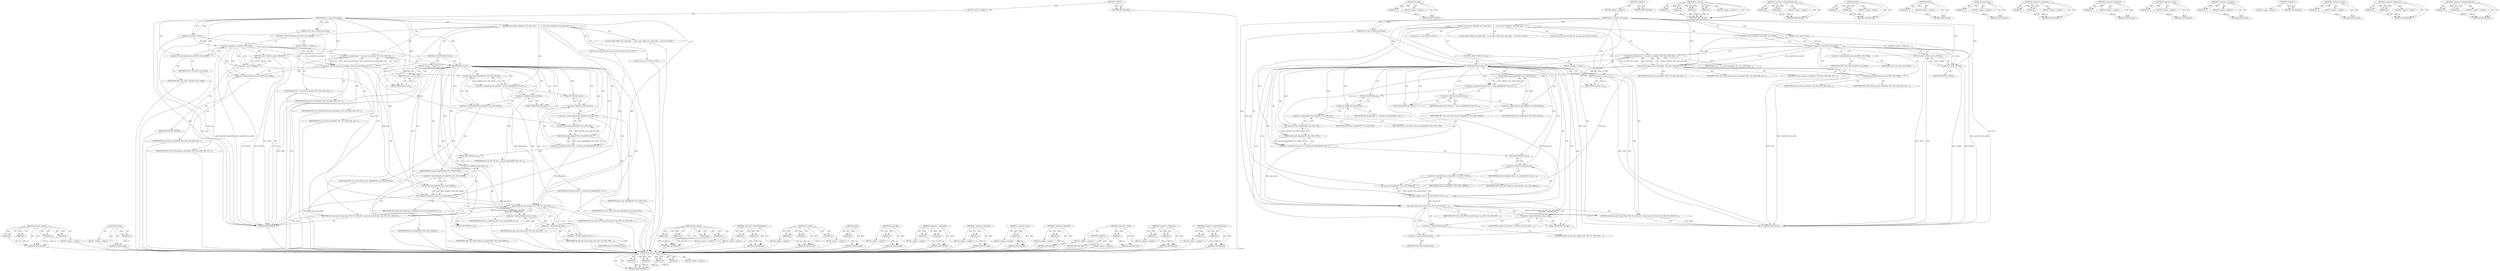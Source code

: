 digraph "&lt;operator&gt;.indirectFieldAccess" {
vulnerable_118 [label=<(METHOD,nla_parse_nested)>];
vulnerable_119 [label=<(PARAM,p1)>];
vulnerable_120 [label=<(PARAM,p2)>];
vulnerable_121 [label=<(PARAM,p3)>];
vulnerable_122 [label=<(PARAM,p4)>];
vulnerable_123 [label=<(BLOCK,&lt;empty&gt;,&lt;empty&gt;)>];
vulnerable_124 [label=<(METHOD_RETURN,ANY)>];
vulnerable_143 [label=<(METHOD,nla_data)>];
vulnerable_144 [label=<(PARAM,p1)>];
vulnerable_145 [label=<(BLOCK,&lt;empty&gt;,&lt;empty&gt;)>];
vulnerable_146 [label=<(METHOD_RETURN,ANY)>];
vulnerable_6 [label=<(METHOD,&lt;global&gt;)<SUB>1</SUB>>];
vulnerable_7 [label=<(BLOCK,&lt;empty&gt;,&lt;empty&gt;)<SUB>1</SUB>>];
vulnerable_8 [label=<(METHOD,tipc_nl_compat_link_dump)<SUB>1</SUB>>];
vulnerable_9 [label=<(PARAM,struct tipc_nl_compat_msg *msg)<SUB>1</SUB>>];
vulnerable_10 [label=<(PARAM,struct nlattr **attrs)<SUB>2</SUB>>];
vulnerable_11 [label=<(BLOCK,{
	struct nlattr *link[TIPC_NLA_LINK_MAX + 1];
...,{
	struct nlattr *link[TIPC_NLA_LINK_MAX + 1];
...)<SUB>3</SUB>>];
vulnerable_12 [label="<(LOCAL,nlattr *[TIPC_NLA_LINK_MAX + 1] link: nlattr *[TIPC_NLA_LINK_MAX + 1])<SUB>4</SUB>>"];
vulnerable_13 [label="<(LOCAL,struct tipc_link_info link_info: tipc_link_info)<SUB>5</SUB>>"];
vulnerable_14 [label="<(LOCAL,int err: int)<SUB>6</SUB>>"];
vulnerable_15 [label=<(CONTROL_STRUCTURE,IF,if (!attrs[TIPC_NLA_LINK]))<SUB>8</SUB>>];
vulnerable_16 [label=<(&lt;operator&gt;.logicalNot,!attrs[TIPC_NLA_LINK])<SUB>8</SUB>>];
vulnerable_17 [label=<(&lt;operator&gt;.indirectIndexAccess,attrs[TIPC_NLA_LINK])<SUB>8</SUB>>];
vulnerable_18 [label=<(IDENTIFIER,attrs,!attrs[TIPC_NLA_LINK])<SUB>8</SUB>>];
vulnerable_19 [label=<(IDENTIFIER,TIPC_NLA_LINK,!attrs[TIPC_NLA_LINK])<SUB>8</SUB>>];
vulnerable_20 [label=<(BLOCK,&lt;empty&gt;,&lt;empty&gt;)<SUB>9</SUB>>];
vulnerable_21 [label=<(RETURN,return -EINVAL;,return -EINVAL;)<SUB>9</SUB>>];
vulnerable_22 [label=<(&lt;operator&gt;.minus,-EINVAL)<SUB>9</SUB>>];
vulnerable_23 [label=<(IDENTIFIER,EINVAL,-EINVAL)<SUB>9</SUB>>];
vulnerable_24 [label=<(&lt;operator&gt;.assignment,err = nla_parse_nested(link, TIPC_NLA_LINK_MAX,...)<SUB>11</SUB>>];
vulnerable_25 [label=<(IDENTIFIER,err,err = nla_parse_nested(link, TIPC_NLA_LINK_MAX,...)<SUB>11</SUB>>];
vulnerable_26 [label=<(nla_parse_nested,nla_parse_nested(link, TIPC_NLA_LINK_MAX, attrs...)<SUB>11</SUB>>];
vulnerable_27 [label=<(IDENTIFIER,link,nla_parse_nested(link, TIPC_NLA_LINK_MAX, attrs...)<SUB>11</SUB>>];
vulnerable_28 [label=<(IDENTIFIER,TIPC_NLA_LINK_MAX,nla_parse_nested(link, TIPC_NLA_LINK_MAX, attrs...)<SUB>11</SUB>>];
vulnerable_29 [label=<(&lt;operator&gt;.indirectIndexAccess,attrs[TIPC_NLA_LINK])<SUB>11</SUB>>];
vulnerable_30 [label=<(IDENTIFIER,attrs,nla_parse_nested(link, TIPC_NLA_LINK_MAX, attrs...)<SUB>11</SUB>>];
vulnerable_31 [label=<(IDENTIFIER,TIPC_NLA_LINK,nla_parse_nested(link, TIPC_NLA_LINK_MAX, attrs...)<SUB>11</SUB>>];
vulnerable_32 [label=<(IDENTIFIER,NULL,nla_parse_nested(link, TIPC_NLA_LINK_MAX, attrs...)<SUB>12</SUB>>];
vulnerable_33 [label=<(CONTROL_STRUCTURE,IF,if (err))<SUB>13</SUB>>];
vulnerable_34 [label=<(IDENTIFIER,err,if (err))<SUB>13</SUB>>];
vulnerable_35 [label=<(BLOCK,&lt;empty&gt;,&lt;empty&gt;)<SUB>14</SUB>>];
vulnerable_36 [label=<(RETURN,return err;,return err;)<SUB>14</SUB>>];
vulnerable_37 [label=<(IDENTIFIER,err,return err;)<SUB>14</SUB>>];
vulnerable_38 [label=<(&lt;operator&gt;.assignment,link_info.dest = nla_get_flag(link[TIPC_NLA_LIN...)<SUB>16</SUB>>];
vulnerable_39 [label=<(&lt;operator&gt;.fieldAccess,link_info.dest)<SUB>16</SUB>>];
vulnerable_40 [label=<(IDENTIFIER,link_info,link_info.dest = nla_get_flag(link[TIPC_NLA_LIN...)<SUB>16</SUB>>];
vulnerable_41 [label=<(FIELD_IDENTIFIER,dest,dest)<SUB>16</SUB>>];
vulnerable_42 [label=<(nla_get_flag,nla_get_flag(link[TIPC_NLA_LINK_DEST]))<SUB>16</SUB>>];
vulnerable_43 [label=<(&lt;operator&gt;.indirectIndexAccess,link[TIPC_NLA_LINK_DEST])<SUB>16</SUB>>];
vulnerable_44 [label=<(IDENTIFIER,link,nla_get_flag(link[TIPC_NLA_LINK_DEST]))<SUB>16</SUB>>];
vulnerable_45 [label=<(IDENTIFIER,TIPC_NLA_LINK_DEST,nla_get_flag(link[TIPC_NLA_LINK_DEST]))<SUB>16</SUB>>];
vulnerable_46 [label=<(&lt;operator&gt;.assignment,link_info.up = htonl(nla_get_flag(link[TIPC_NLA...)<SUB>17</SUB>>];
vulnerable_47 [label=<(&lt;operator&gt;.fieldAccess,link_info.up)<SUB>17</SUB>>];
vulnerable_48 [label=<(IDENTIFIER,link_info,link_info.up = htonl(nla_get_flag(link[TIPC_NLA...)<SUB>17</SUB>>];
vulnerable_49 [label=<(FIELD_IDENTIFIER,up,up)<SUB>17</SUB>>];
vulnerable_50 [label=<(htonl,htonl(nla_get_flag(link[TIPC_NLA_LINK_UP])))<SUB>17</SUB>>];
vulnerable_51 [label=<(nla_get_flag,nla_get_flag(link[TIPC_NLA_LINK_UP]))<SUB>17</SUB>>];
vulnerable_52 [label=<(&lt;operator&gt;.indirectIndexAccess,link[TIPC_NLA_LINK_UP])<SUB>17</SUB>>];
vulnerable_53 [label=<(IDENTIFIER,link,nla_get_flag(link[TIPC_NLA_LINK_UP]))<SUB>17</SUB>>];
vulnerable_54 [label=<(IDENTIFIER,TIPC_NLA_LINK_UP,nla_get_flag(link[TIPC_NLA_LINK_UP]))<SUB>17</SUB>>];
vulnerable_55 [label=<(strcpy,strcpy(link_info.str, nla_data(link[TIPC_NLA_LI...)<SUB>18</SUB>>];
vulnerable_56 [label=<(&lt;operator&gt;.fieldAccess,link_info.str)<SUB>18</SUB>>];
vulnerable_57 [label=<(IDENTIFIER,link_info,strcpy(link_info.str, nla_data(link[TIPC_NLA_LI...)<SUB>18</SUB>>];
vulnerable_58 [label=<(FIELD_IDENTIFIER,str,str)<SUB>18</SUB>>];
vulnerable_59 [label=<(nla_data,nla_data(link[TIPC_NLA_LINK_NAME]))<SUB>18</SUB>>];
vulnerable_60 [label=<(&lt;operator&gt;.indirectIndexAccess,link[TIPC_NLA_LINK_NAME])<SUB>18</SUB>>];
vulnerable_61 [label=<(IDENTIFIER,link,nla_data(link[TIPC_NLA_LINK_NAME]))<SUB>18</SUB>>];
vulnerable_62 [label=<(IDENTIFIER,TIPC_NLA_LINK_NAME,nla_data(link[TIPC_NLA_LINK_NAME]))<SUB>18</SUB>>];
vulnerable_63 [label=<(RETURN,return tipc_add_tlv(msg-&gt;rep, TIPC_TLV_LINK_INF...,return tipc_add_tlv(msg-&gt;rep, TIPC_TLV_LINK_INF...)<SUB>20</SUB>>];
vulnerable_64 [label=<(tipc_add_tlv,tipc_add_tlv(msg-&gt;rep, TIPC_TLV_LINK_INFO,
 			...)<SUB>20</SUB>>];
vulnerable_65 [label=<(&lt;operator&gt;.indirectFieldAccess,msg-&gt;rep)<SUB>20</SUB>>];
vulnerable_66 [label=<(IDENTIFIER,msg,tipc_add_tlv(msg-&gt;rep, TIPC_TLV_LINK_INFO,
 			...)<SUB>20</SUB>>];
vulnerable_67 [label=<(FIELD_IDENTIFIER,rep,rep)<SUB>20</SUB>>];
vulnerable_68 [label=<(IDENTIFIER,TIPC_TLV_LINK_INFO,tipc_add_tlv(msg-&gt;rep, TIPC_TLV_LINK_INFO,
 			...)<SUB>20</SUB>>];
vulnerable_69 [label=<(&lt;operator&gt;.addressOf,&amp;link_info)<SUB>21</SUB>>];
vulnerable_70 [label=<(IDENTIFIER,link_info,tipc_add_tlv(msg-&gt;rep, TIPC_TLV_LINK_INFO,
 			...)<SUB>21</SUB>>];
vulnerable_71 [label=<(&lt;operator&gt;.sizeOf,sizeof(link_info))<SUB>21</SUB>>];
vulnerable_72 [label=<(IDENTIFIER,link_info,sizeof(link_info))<SUB>21</SUB>>];
vulnerable_73 [label=<(METHOD_RETURN,int)<SUB>1</SUB>>];
vulnerable_75 [label=<(METHOD_RETURN,ANY)<SUB>1</SUB>>];
vulnerable_147 [label=<(METHOD,tipc_add_tlv)>];
vulnerable_148 [label=<(PARAM,p1)>];
vulnerable_149 [label=<(PARAM,p2)>];
vulnerable_150 [label=<(PARAM,p3)>];
vulnerable_151 [label=<(PARAM,p4)>];
vulnerable_152 [label=<(BLOCK,&lt;empty&gt;,&lt;empty&gt;)>];
vulnerable_153 [label=<(METHOD_RETURN,ANY)>];
vulnerable_104 [label=<(METHOD,&lt;operator&gt;.indirectIndexAccess)>];
vulnerable_105 [label=<(PARAM,p1)>];
vulnerable_106 [label=<(PARAM,p2)>];
vulnerable_107 [label=<(BLOCK,&lt;empty&gt;,&lt;empty&gt;)>];
vulnerable_108 [label=<(METHOD_RETURN,ANY)>];
vulnerable_138 [label=<(METHOD,strcpy)>];
vulnerable_139 [label=<(PARAM,p1)>];
vulnerable_140 [label=<(PARAM,p2)>];
vulnerable_141 [label=<(BLOCK,&lt;empty&gt;,&lt;empty&gt;)>];
vulnerable_142 [label=<(METHOD_RETURN,ANY)>];
vulnerable_134 [label=<(METHOD,htonl)>];
vulnerable_135 [label=<(PARAM,p1)>];
vulnerable_136 [label=<(BLOCK,&lt;empty&gt;,&lt;empty&gt;)>];
vulnerable_137 [label=<(METHOD_RETURN,ANY)>];
vulnerable_130 [label=<(METHOD,nla_get_flag)>];
vulnerable_131 [label=<(PARAM,p1)>];
vulnerable_132 [label=<(BLOCK,&lt;empty&gt;,&lt;empty&gt;)>];
vulnerable_133 [label=<(METHOD_RETURN,ANY)>];
vulnerable_113 [label=<(METHOD,&lt;operator&gt;.assignment)>];
vulnerable_114 [label=<(PARAM,p1)>];
vulnerable_115 [label=<(PARAM,p2)>];
vulnerable_116 [label=<(BLOCK,&lt;empty&gt;,&lt;empty&gt;)>];
vulnerable_117 [label=<(METHOD_RETURN,ANY)>];
vulnerable_159 [label=<(METHOD,&lt;operator&gt;.addressOf)>];
vulnerable_160 [label=<(PARAM,p1)>];
vulnerable_161 [label=<(BLOCK,&lt;empty&gt;,&lt;empty&gt;)>];
vulnerable_162 [label=<(METHOD_RETURN,ANY)>];
vulnerable_109 [label=<(METHOD,&lt;operator&gt;.minus)>];
vulnerable_110 [label=<(PARAM,p1)>];
vulnerable_111 [label=<(BLOCK,&lt;empty&gt;,&lt;empty&gt;)>];
vulnerable_112 [label=<(METHOD_RETURN,ANY)>];
vulnerable_100 [label=<(METHOD,&lt;operator&gt;.logicalNot)>];
vulnerable_101 [label=<(PARAM,p1)>];
vulnerable_102 [label=<(BLOCK,&lt;empty&gt;,&lt;empty&gt;)>];
vulnerable_103 [label=<(METHOD_RETURN,ANY)>];
vulnerable_94 [label=<(METHOD,&lt;global&gt;)<SUB>1</SUB>>];
vulnerable_95 [label=<(BLOCK,&lt;empty&gt;,&lt;empty&gt;)>];
vulnerable_96 [label=<(METHOD_RETURN,ANY)>];
vulnerable_163 [label=<(METHOD,&lt;operator&gt;.sizeOf)>];
vulnerable_164 [label=<(PARAM,p1)>];
vulnerable_165 [label=<(BLOCK,&lt;empty&gt;,&lt;empty&gt;)>];
vulnerable_166 [label=<(METHOD_RETURN,ANY)>];
vulnerable_125 [label=<(METHOD,&lt;operator&gt;.fieldAccess)>];
vulnerable_126 [label=<(PARAM,p1)>];
vulnerable_127 [label=<(PARAM,p2)>];
vulnerable_128 [label=<(BLOCK,&lt;empty&gt;,&lt;empty&gt;)>];
vulnerable_129 [label=<(METHOD_RETURN,ANY)>];
vulnerable_154 [label=<(METHOD,&lt;operator&gt;.indirectFieldAccess)>];
vulnerable_155 [label=<(PARAM,p1)>];
vulnerable_156 [label=<(PARAM,p2)>];
vulnerable_157 [label=<(BLOCK,&lt;empty&gt;,&lt;empty&gt;)>];
vulnerable_158 [label=<(METHOD_RETURN,ANY)>];
fixed_119 [label=<(METHOD,nla_parse_nested)>];
fixed_120 [label=<(PARAM,p1)>];
fixed_121 [label=<(PARAM,p2)>];
fixed_122 [label=<(PARAM,p3)>];
fixed_123 [label=<(PARAM,p4)>];
fixed_124 [label=<(BLOCK,&lt;empty&gt;,&lt;empty&gt;)>];
fixed_125 [label=<(METHOD_RETURN,ANY)>];
fixed_145 [label=<(METHOD,nla_data)>];
fixed_146 [label=<(PARAM,p1)>];
fixed_147 [label=<(BLOCK,&lt;empty&gt;,&lt;empty&gt;)>];
fixed_148 [label=<(METHOD_RETURN,ANY)>];
fixed_6 [label=<(METHOD,&lt;global&gt;)<SUB>1</SUB>>];
fixed_7 [label=<(BLOCK,&lt;empty&gt;,&lt;empty&gt;)<SUB>1</SUB>>];
fixed_8 [label=<(METHOD,tipc_nl_compat_link_dump)<SUB>1</SUB>>];
fixed_9 [label=<(PARAM,struct tipc_nl_compat_msg *msg)<SUB>1</SUB>>];
fixed_10 [label=<(PARAM,struct nlattr **attrs)<SUB>2</SUB>>];
fixed_11 [label=<(BLOCK,{
	struct nlattr *link[TIPC_NLA_LINK_MAX + 1];
...,{
	struct nlattr *link[TIPC_NLA_LINK_MAX + 1];
...)<SUB>3</SUB>>];
fixed_12 [label="<(LOCAL,nlattr *[TIPC_NLA_LINK_MAX + 1] link: nlattr *[TIPC_NLA_LINK_MAX + 1])<SUB>4</SUB>>"];
fixed_13 [label="<(LOCAL,struct tipc_link_info link_info: tipc_link_info)<SUB>5</SUB>>"];
fixed_14 [label="<(LOCAL,int err: int)<SUB>6</SUB>>"];
fixed_15 [label=<(CONTROL_STRUCTURE,IF,if (!attrs[TIPC_NLA_LINK]))<SUB>8</SUB>>];
fixed_16 [label=<(&lt;operator&gt;.logicalNot,!attrs[TIPC_NLA_LINK])<SUB>8</SUB>>];
fixed_17 [label=<(&lt;operator&gt;.indirectIndexAccess,attrs[TIPC_NLA_LINK])<SUB>8</SUB>>];
fixed_18 [label=<(IDENTIFIER,attrs,!attrs[TIPC_NLA_LINK])<SUB>8</SUB>>];
fixed_19 [label=<(IDENTIFIER,TIPC_NLA_LINK,!attrs[TIPC_NLA_LINK])<SUB>8</SUB>>];
fixed_20 [label=<(BLOCK,&lt;empty&gt;,&lt;empty&gt;)<SUB>9</SUB>>];
fixed_21 [label=<(RETURN,return -EINVAL;,return -EINVAL;)<SUB>9</SUB>>];
fixed_22 [label=<(&lt;operator&gt;.minus,-EINVAL)<SUB>9</SUB>>];
fixed_23 [label=<(IDENTIFIER,EINVAL,-EINVAL)<SUB>9</SUB>>];
fixed_24 [label=<(&lt;operator&gt;.assignment,err = nla_parse_nested(link, TIPC_NLA_LINK_MAX,...)<SUB>11</SUB>>];
fixed_25 [label=<(IDENTIFIER,err,err = nla_parse_nested(link, TIPC_NLA_LINK_MAX,...)<SUB>11</SUB>>];
fixed_26 [label=<(nla_parse_nested,nla_parse_nested(link, TIPC_NLA_LINK_MAX, attrs...)<SUB>11</SUB>>];
fixed_27 [label=<(IDENTIFIER,link,nla_parse_nested(link, TIPC_NLA_LINK_MAX, attrs...)<SUB>11</SUB>>];
fixed_28 [label=<(IDENTIFIER,TIPC_NLA_LINK_MAX,nla_parse_nested(link, TIPC_NLA_LINK_MAX, attrs...)<SUB>11</SUB>>];
fixed_29 [label=<(&lt;operator&gt;.indirectIndexAccess,attrs[TIPC_NLA_LINK])<SUB>11</SUB>>];
fixed_30 [label=<(IDENTIFIER,attrs,nla_parse_nested(link, TIPC_NLA_LINK_MAX, attrs...)<SUB>11</SUB>>];
fixed_31 [label=<(IDENTIFIER,TIPC_NLA_LINK,nla_parse_nested(link, TIPC_NLA_LINK_MAX, attrs...)<SUB>11</SUB>>];
fixed_32 [label=<(IDENTIFIER,NULL,nla_parse_nested(link, TIPC_NLA_LINK_MAX, attrs...)<SUB>12</SUB>>];
fixed_33 [label=<(CONTROL_STRUCTURE,IF,if (err))<SUB>13</SUB>>];
fixed_34 [label=<(IDENTIFIER,err,if (err))<SUB>13</SUB>>];
fixed_35 [label=<(BLOCK,&lt;empty&gt;,&lt;empty&gt;)<SUB>14</SUB>>];
fixed_36 [label=<(RETURN,return err;,return err;)<SUB>14</SUB>>];
fixed_37 [label=<(IDENTIFIER,err,return err;)<SUB>14</SUB>>];
fixed_38 [label=<(&lt;operator&gt;.assignment,link_info.dest = nla_get_flag(link[TIPC_NLA_LIN...)<SUB>16</SUB>>];
fixed_39 [label=<(&lt;operator&gt;.fieldAccess,link_info.dest)<SUB>16</SUB>>];
fixed_40 [label=<(IDENTIFIER,link_info,link_info.dest = nla_get_flag(link[TIPC_NLA_LIN...)<SUB>16</SUB>>];
fixed_41 [label=<(FIELD_IDENTIFIER,dest,dest)<SUB>16</SUB>>];
fixed_42 [label=<(nla_get_flag,nla_get_flag(link[TIPC_NLA_LINK_DEST]))<SUB>16</SUB>>];
fixed_43 [label=<(&lt;operator&gt;.indirectIndexAccess,link[TIPC_NLA_LINK_DEST])<SUB>16</SUB>>];
fixed_44 [label=<(IDENTIFIER,link,nla_get_flag(link[TIPC_NLA_LINK_DEST]))<SUB>16</SUB>>];
fixed_45 [label=<(IDENTIFIER,TIPC_NLA_LINK_DEST,nla_get_flag(link[TIPC_NLA_LINK_DEST]))<SUB>16</SUB>>];
fixed_46 [label=<(&lt;operator&gt;.assignment,link_info.up = htonl(nla_get_flag(link[TIPC_NLA...)<SUB>17</SUB>>];
fixed_47 [label=<(&lt;operator&gt;.fieldAccess,link_info.up)<SUB>17</SUB>>];
fixed_48 [label=<(IDENTIFIER,link_info,link_info.up = htonl(nla_get_flag(link[TIPC_NLA...)<SUB>17</SUB>>];
fixed_49 [label=<(FIELD_IDENTIFIER,up,up)<SUB>17</SUB>>];
fixed_50 [label=<(htonl,htonl(nla_get_flag(link[TIPC_NLA_LINK_UP])))<SUB>17</SUB>>];
fixed_51 [label=<(nla_get_flag,nla_get_flag(link[TIPC_NLA_LINK_UP]))<SUB>17</SUB>>];
fixed_52 [label=<(&lt;operator&gt;.indirectIndexAccess,link[TIPC_NLA_LINK_UP])<SUB>17</SUB>>];
fixed_53 [label=<(IDENTIFIER,link,nla_get_flag(link[TIPC_NLA_LINK_UP]))<SUB>17</SUB>>];
fixed_54 [label=<(IDENTIFIER,TIPC_NLA_LINK_UP,nla_get_flag(link[TIPC_NLA_LINK_UP]))<SUB>17</SUB>>];
fixed_55 [label=<(nla_strlcpy,nla_strlcpy(link_info.str, nla_data(link[TIPC_N...)<SUB>18</SUB>>];
fixed_56 [label=<(&lt;operator&gt;.fieldAccess,link_info.str)<SUB>18</SUB>>];
fixed_57 [label=<(IDENTIFIER,link_info,nla_strlcpy(link_info.str, nla_data(link[TIPC_N...)<SUB>18</SUB>>];
fixed_58 [label=<(FIELD_IDENTIFIER,str,str)<SUB>18</SUB>>];
fixed_59 [label=<(nla_data,nla_data(link[TIPC_NLA_LINK_NAME]))<SUB>18</SUB>>];
fixed_60 [label=<(&lt;operator&gt;.indirectIndexAccess,link[TIPC_NLA_LINK_NAME])<SUB>18</SUB>>];
fixed_61 [label=<(IDENTIFIER,link,nla_data(link[TIPC_NLA_LINK_NAME]))<SUB>18</SUB>>];
fixed_62 [label=<(IDENTIFIER,TIPC_NLA_LINK_NAME,nla_data(link[TIPC_NLA_LINK_NAME]))<SUB>18</SUB>>];
fixed_63 [label=<(IDENTIFIER,TIPC_MAX_LINK_NAME,nla_strlcpy(link_info.str, nla_data(link[TIPC_N...)<SUB>19</SUB>>];
fixed_64 [label=<(RETURN,return tipc_add_tlv(msg-&gt;rep, TIPC_TLV_LINK_INF...,return tipc_add_tlv(msg-&gt;rep, TIPC_TLV_LINK_INF...)<SUB>21</SUB>>];
fixed_65 [label=<(tipc_add_tlv,tipc_add_tlv(msg-&gt;rep, TIPC_TLV_LINK_INFO,
 			...)<SUB>21</SUB>>];
fixed_66 [label=<(&lt;operator&gt;.indirectFieldAccess,msg-&gt;rep)<SUB>21</SUB>>];
fixed_67 [label=<(IDENTIFIER,msg,tipc_add_tlv(msg-&gt;rep, TIPC_TLV_LINK_INFO,
 			...)<SUB>21</SUB>>];
fixed_68 [label=<(FIELD_IDENTIFIER,rep,rep)<SUB>21</SUB>>];
fixed_69 [label=<(IDENTIFIER,TIPC_TLV_LINK_INFO,tipc_add_tlv(msg-&gt;rep, TIPC_TLV_LINK_INFO,
 			...)<SUB>21</SUB>>];
fixed_70 [label=<(&lt;operator&gt;.addressOf,&amp;link_info)<SUB>22</SUB>>];
fixed_71 [label=<(IDENTIFIER,link_info,tipc_add_tlv(msg-&gt;rep, TIPC_TLV_LINK_INFO,
 			...)<SUB>22</SUB>>];
fixed_72 [label=<(&lt;operator&gt;.sizeOf,sizeof(link_info))<SUB>22</SUB>>];
fixed_73 [label=<(IDENTIFIER,link_info,sizeof(link_info))<SUB>22</SUB>>];
fixed_74 [label=<(METHOD_RETURN,int)<SUB>1</SUB>>];
fixed_76 [label=<(METHOD_RETURN,ANY)<SUB>1</SUB>>];
fixed_149 [label=<(METHOD,tipc_add_tlv)>];
fixed_150 [label=<(PARAM,p1)>];
fixed_151 [label=<(PARAM,p2)>];
fixed_152 [label=<(PARAM,p3)>];
fixed_153 [label=<(PARAM,p4)>];
fixed_154 [label=<(BLOCK,&lt;empty&gt;,&lt;empty&gt;)>];
fixed_155 [label=<(METHOD_RETURN,ANY)>];
fixed_105 [label=<(METHOD,&lt;operator&gt;.indirectIndexAccess)>];
fixed_106 [label=<(PARAM,p1)>];
fixed_107 [label=<(PARAM,p2)>];
fixed_108 [label=<(BLOCK,&lt;empty&gt;,&lt;empty&gt;)>];
fixed_109 [label=<(METHOD_RETURN,ANY)>];
fixed_139 [label=<(METHOD,nla_strlcpy)>];
fixed_140 [label=<(PARAM,p1)>];
fixed_141 [label=<(PARAM,p2)>];
fixed_142 [label=<(PARAM,p3)>];
fixed_143 [label=<(BLOCK,&lt;empty&gt;,&lt;empty&gt;)>];
fixed_144 [label=<(METHOD_RETURN,ANY)>];
fixed_135 [label=<(METHOD,htonl)>];
fixed_136 [label=<(PARAM,p1)>];
fixed_137 [label=<(BLOCK,&lt;empty&gt;,&lt;empty&gt;)>];
fixed_138 [label=<(METHOD_RETURN,ANY)>];
fixed_131 [label=<(METHOD,nla_get_flag)>];
fixed_132 [label=<(PARAM,p1)>];
fixed_133 [label=<(BLOCK,&lt;empty&gt;,&lt;empty&gt;)>];
fixed_134 [label=<(METHOD_RETURN,ANY)>];
fixed_114 [label=<(METHOD,&lt;operator&gt;.assignment)>];
fixed_115 [label=<(PARAM,p1)>];
fixed_116 [label=<(PARAM,p2)>];
fixed_117 [label=<(BLOCK,&lt;empty&gt;,&lt;empty&gt;)>];
fixed_118 [label=<(METHOD_RETURN,ANY)>];
fixed_161 [label=<(METHOD,&lt;operator&gt;.addressOf)>];
fixed_162 [label=<(PARAM,p1)>];
fixed_163 [label=<(BLOCK,&lt;empty&gt;,&lt;empty&gt;)>];
fixed_164 [label=<(METHOD_RETURN,ANY)>];
fixed_110 [label=<(METHOD,&lt;operator&gt;.minus)>];
fixed_111 [label=<(PARAM,p1)>];
fixed_112 [label=<(BLOCK,&lt;empty&gt;,&lt;empty&gt;)>];
fixed_113 [label=<(METHOD_RETURN,ANY)>];
fixed_101 [label=<(METHOD,&lt;operator&gt;.logicalNot)>];
fixed_102 [label=<(PARAM,p1)>];
fixed_103 [label=<(BLOCK,&lt;empty&gt;,&lt;empty&gt;)>];
fixed_104 [label=<(METHOD_RETURN,ANY)>];
fixed_95 [label=<(METHOD,&lt;global&gt;)<SUB>1</SUB>>];
fixed_96 [label=<(BLOCK,&lt;empty&gt;,&lt;empty&gt;)>];
fixed_97 [label=<(METHOD_RETURN,ANY)>];
fixed_165 [label=<(METHOD,&lt;operator&gt;.sizeOf)>];
fixed_166 [label=<(PARAM,p1)>];
fixed_167 [label=<(BLOCK,&lt;empty&gt;,&lt;empty&gt;)>];
fixed_168 [label=<(METHOD_RETURN,ANY)>];
fixed_126 [label=<(METHOD,&lt;operator&gt;.fieldAccess)>];
fixed_127 [label=<(PARAM,p1)>];
fixed_128 [label=<(PARAM,p2)>];
fixed_129 [label=<(BLOCK,&lt;empty&gt;,&lt;empty&gt;)>];
fixed_130 [label=<(METHOD_RETURN,ANY)>];
fixed_156 [label=<(METHOD,&lt;operator&gt;.indirectFieldAccess)>];
fixed_157 [label=<(PARAM,p1)>];
fixed_158 [label=<(PARAM,p2)>];
fixed_159 [label=<(BLOCK,&lt;empty&gt;,&lt;empty&gt;)>];
fixed_160 [label=<(METHOD_RETURN,ANY)>];
vulnerable_118 -> vulnerable_119  [key=0, label="AST: "];
vulnerable_118 -> vulnerable_119  [key=1, label="DDG: "];
vulnerable_118 -> vulnerable_123  [key=0, label="AST: "];
vulnerable_118 -> vulnerable_120  [key=0, label="AST: "];
vulnerable_118 -> vulnerable_120  [key=1, label="DDG: "];
vulnerable_118 -> vulnerable_124  [key=0, label="AST: "];
vulnerable_118 -> vulnerable_124  [key=1, label="CFG: "];
vulnerable_118 -> vulnerable_121  [key=0, label="AST: "];
vulnerable_118 -> vulnerable_121  [key=1, label="DDG: "];
vulnerable_118 -> vulnerable_122  [key=0, label="AST: "];
vulnerable_118 -> vulnerable_122  [key=1, label="DDG: "];
vulnerable_119 -> vulnerable_124  [key=0, label="DDG: p1"];
vulnerable_120 -> vulnerable_124  [key=0, label="DDG: p2"];
vulnerable_121 -> vulnerable_124  [key=0, label="DDG: p3"];
vulnerable_122 -> vulnerable_124  [key=0, label="DDG: p4"];
vulnerable_143 -> vulnerable_144  [key=0, label="AST: "];
vulnerable_143 -> vulnerable_144  [key=1, label="DDG: "];
vulnerable_143 -> vulnerable_145  [key=0, label="AST: "];
vulnerable_143 -> vulnerable_146  [key=0, label="AST: "];
vulnerable_143 -> vulnerable_146  [key=1, label="CFG: "];
vulnerable_144 -> vulnerable_146  [key=0, label="DDG: p1"];
vulnerable_6 -> vulnerable_7  [key=0, label="AST: "];
vulnerable_6 -> vulnerable_75  [key=0, label="AST: "];
vulnerable_6 -> vulnerable_75  [key=1, label="CFG: "];
vulnerable_7 -> vulnerable_8  [key=0, label="AST: "];
vulnerable_8 -> vulnerable_9  [key=0, label="AST: "];
vulnerable_8 -> vulnerable_9  [key=1, label="DDG: "];
vulnerable_8 -> vulnerable_10  [key=0, label="AST: "];
vulnerable_8 -> vulnerable_10  [key=1, label="DDG: "];
vulnerable_8 -> vulnerable_11  [key=0, label="AST: "];
vulnerable_8 -> vulnerable_73  [key=0, label="AST: "];
vulnerable_8 -> vulnerable_17  [key=0, label="CFG: "];
vulnerable_8 -> vulnerable_34  [key=0, label="DDG: "];
vulnerable_8 -> vulnerable_26  [key=0, label="DDG: "];
vulnerable_8 -> vulnerable_64  [key=0, label="DDG: "];
vulnerable_8 -> vulnerable_37  [key=0, label="DDG: "];
vulnerable_8 -> vulnerable_22  [key=0, label="DDG: "];
vulnerable_9 -> vulnerable_73  [key=0, label="DDG: msg"];
vulnerable_9 -> vulnerable_64  [key=0, label="DDG: msg"];
vulnerable_10 -> vulnerable_73  [key=0, label="DDG: attrs"];
vulnerable_10 -> vulnerable_16  [key=0, label="DDG: attrs"];
vulnerable_10 -> vulnerable_26  [key=0, label="DDG: attrs"];
vulnerable_11 -> vulnerable_12  [key=0, label="AST: "];
vulnerable_11 -> vulnerable_13  [key=0, label="AST: "];
vulnerable_11 -> vulnerable_14  [key=0, label="AST: "];
vulnerable_11 -> vulnerable_15  [key=0, label="AST: "];
vulnerable_11 -> vulnerable_24  [key=0, label="AST: "];
vulnerable_11 -> vulnerable_33  [key=0, label="AST: "];
vulnerable_11 -> vulnerable_38  [key=0, label="AST: "];
vulnerable_11 -> vulnerable_46  [key=0, label="AST: "];
vulnerable_11 -> vulnerable_55  [key=0, label="AST: "];
vulnerable_11 -> vulnerable_63  [key=0, label="AST: "];
vulnerable_15 -> vulnerable_16  [key=0, label="AST: "];
vulnerable_15 -> vulnerable_20  [key=0, label="AST: "];
vulnerable_16 -> vulnerable_17  [key=0, label="AST: "];
vulnerable_16 -> vulnerable_22  [key=0, label="CFG: "];
vulnerable_16 -> vulnerable_22  [key=1, label="CDG: "];
vulnerable_16 -> vulnerable_29  [key=0, label="CFG: "];
vulnerable_16 -> vulnerable_29  [key=1, label="CDG: "];
vulnerable_16 -> vulnerable_73  [key=0, label="DDG: attrs[TIPC_NLA_LINK]"];
vulnerable_16 -> vulnerable_73  [key=1, label="DDG: !attrs[TIPC_NLA_LINK]"];
vulnerable_16 -> vulnerable_26  [key=0, label="DDG: attrs[TIPC_NLA_LINK]"];
vulnerable_16 -> vulnerable_26  [key=1, label="CDG: "];
vulnerable_16 -> vulnerable_34  [key=0, label="CDG: "];
vulnerable_16 -> vulnerable_21  [key=0, label="CDG: "];
vulnerable_16 -> vulnerable_24  [key=0, label="CDG: "];
vulnerable_17 -> vulnerable_18  [key=0, label="AST: "];
vulnerable_17 -> vulnerable_19  [key=0, label="AST: "];
vulnerable_17 -> vulnerable_16  [key=0, label="CFG: "];
vulnerable_20 -> vulnerable_21  [key=0, label="AST: "];
vulnerable_21 -> vulnerable_22  [key=0, label="AST: "];
vulnerable_21 -> vulnerable_73  [key=0, label="CFG: "];
vulnerable_21 -> vulnerable_73  [key=1, label="DDG: &lt;RET&gt;"];
vulnerable_22 -> vulnerable_23  [key=0, label="AST: "];
vulnerable_22 -> vulnerable_21  [key=0, label="CFG: "];
vulnerable_22 -> vulnerable_21  [key=1, label="DDG: -EINVAL"];
vulnerable_22 -> vulnerable_73  [key=0, label="DDG: EINVAL"];
vulnerable_22 -> vulnerable_73  [key=1, label="DDG: -EINVAL"];
vulnerable_24 -> vulnerable_25  [key=0, label="AST: "];
vulnerable_24 -> vulnerable_26  [key=0, label="AST: "];
vulnerable_24 -> vulnerable_34  [key=0, label="CFG: "];
vulnerable_24 -> vulnerable_37  [key=0, label="DDG: err"];
vulnerable_26 -> vulnerable_27  [key=0, label="AST: "];
vulnerable_26 -> vulnerable_28  [key=0, label="AST: "];
vulnerable_26 -> vulnerable_29  [key=0, label="AST: "];
vulnerable_26 -> vulnerable_32  [key=0, label="AST: "];
vulnerable_26 -> vulnerable_24  [key=0, label="CFG: "];
vulnerable_26 -> vulnerable_24  [key=1, label="DDG: link"];
vulnerable_26 -> vulnerable_24  [key=2, label="DDG: TIPC_NLA_LINK_MAX"];
vulnerable_26 -> vulnerable_24  [key=3, label="DDG: attrs[TIPC_NLA_LINK]"];
vulnerable_26 -> vulnerable_24  [key=4, label="DDG: NULL"];
vulnerable_26 -> vulnerable_73  [key=0, label="DDG: NULL"];
vulnerable_26 -> vulnerable_42  [key=0, label="DDG: link"];
vulnerable_26 -> vulnerable_59  [key=0, label="DDG: link"];
vulnerable_26 -> vulnerable_51  [key=0, label="DDG: link"];
vulnerable_29 -> vulnerable_30  [key=0, label="AST: "];
vulnerable_29 -> vulnerable_31  [key=0, label="AST: "];
vulnerable_29 -> vulnerable_26  [key=0, label="CFG: "];
vulnerable_33 -> vulnerable_34  [key=0, label="AST: "];
vulnerable_33 -> vulnerable_35  [key=0, label="AST: "];
vulnerable_34 -> vulnerable_36  [key=0, label="CFG: "];
vulnerable_34 -> vulnerable_36  [key=1, label="CDG: "];
vulnerable_34 -> vulnerable_41  [key=0, label="CFG: "];
vulnerable_34 -> vulnerable_41  [key=1, label="CDG: "];
vulnerable_34 -> vulnerable_47  [key=0, label="CDG: "];
vulnerable_34 -> vulnerable_49  [key=0, label="CDG: "];
vulnerable_34 -> vulnerable_60  [key=0, label="CDG: "];
vulnerable_34 -> vulnerable_64  [key=0, label="CDG: "];
vulnerable_34 -> vulnerable_42  [key=0, label="CDG: "];
vulnerable_34 -> vulnerable_51  [key=0, label="CDG: "];
vulnerable_34 -> vulnerable_52  [key=0, label="CDG: "];
vulnerable_34 -> vulnerable_46  [key=0, label="CDG: "];
vulnerable_34 -> vulnerable_38  [key=0, label="CDG: "];
vulnerable_34 -> vulnerable_56  [key=0, label="CDG: "];
vulnerable_34 -> vulnerable_69  [key=0, label="CDG: "];
vulnerable_34 -> vulnerable_67  [key=0, label="CDG: "];
vulnerable_34 -> vulnerable_65  [key=0, label="CDG: "];
vulnerable_34 -> vulnerable_50  [key=0, label="CDG: "];
vulnerable_34 -> vulnerable_59  [key=0, label="CDG: "];
vulnerable_34 -> vulnerable_43  [key=0, label="CDG: "];
vulnerable_34 -> vulnerable_58  [key=0, label="CDG: "];
vulnerable_34 -> vulnerable_71  [key=0, label="CDG: "];
vulnerable_34 -> vulnerable_63  [key=0, label="CDG: "];
vulnerable_34 -> vulnerable_55  [key=0, label="CDG: "];
vulnerable_34 -> vulnerable_39  [key=0, label="CDG: "];
vulnerable_35 -> vulnerable_36  [key=0, label="AST: "];
vulnerable_36 -> vulnerable_37  [key=0, label="AST: "];
vulnerable_36 -> vulnerable_73  [key=0, label="CFG: "];
vulnerable_36 -> vulnerable_73  [key=1, label="DDG: &lt;RET&gt;"];
vulnerable_37 -> vulnerable_36  [key=0, label="DDG: err"];
vulnerable_38 -> vulnerable_39  [key=0, label="AST: "];
vulnerable_38 -> vulnerable_42  [key=0, label="AST: "];
vulnerable_38 -> vulnerable_49  [key=0, label="CFG: "];
vulnerable_38 -> vulnerable_64  [key=0, label="DDG: link_info.dest"];
vulnerable_39 -> vulnerable_40  [key=0, label="AST: "];
vulnerable_39 -> vulnerable_41  [key=0, label="AST: "];
vulnerable_39 -> vulnerable_43  [key=0, label="CFG: "];
vulnerable_41 -> vulnerable_39  [key=0, label="CFG: "];
vulnerable_42 -> vulnerable_43  [key=0, label="AST: "];
vulnerable_42 -> vulnerable_38  [key=0, label="CFG: "];
vulnerable_42 -> vulnerable_38  [key=1, label="DDG: link[TIPC_NLA_LINK_DEST]"];
vulnerable_43 -> vulnerable_44  [key=0, label="AST: "];
vulnerable_43 -> vulnerable_45  [key=0, label="AST: "];
vulnerable_43 -> vulnerable_42  [key=0, label="CFG: "];
vulnerable_46 -> vulnerable_47  [key=0, label="AST: "];
vulnerable_46 -> vulnerable_50  [key=0, label="AST: "];
vulnerable_46 -> vulnerable_58  [key=0, label="CFG: "];
vulnerable_46 -> vulnerable_64  [key=0, label="DDG: link_info.up"];
vulnerable_47 -> vulnerable_48  [key=0, label="AST: "];
vulnerable_47 -> vulnerable_49  [key=0, label="AST: "];
vulnerable_47 -> vulnerable_52  [key=0, label="CFG: "];
vulnerable_49 -> vulnerable_47  [key=0, label="CFG: "];
vulnerable_50 -> vulnerable_51  [key=0, label="AST: "];
vulnerable_50 -> vulnerable_46  [key=0, label="CFG: "];
vulnerable_50 -> vulnerable_46  [key=1, label="DDG: nla_get_flag(link[TIPC_NLA_LINK_UP])"];
vulnerable_51 -> vulnerable_52  [key=0, label="AST: "];
vulnerable_51 -> vulnerable_50  [key=0, label="CFG: "];
vulnerable_51 -> vulnerable_50  [key=1, label="DDG: link[TIPC_NLA_LINK_UP]"];
vulnerable_52 -> vulnerable_53  [key=0, label="AST: "];
vulnerable_52 -> vulnerable_54  [key=0, label="AST: "];
vulnerable_52 -> vulnerable_51  [key=0, label="CFG: "];
vulnerable_55 -> vulnerable_56  [key=0, label="AST: "];
vulnerable_55 -> vulnerable_59  [key=0, label="AST: "];
vulnerable_55 -> vulnerable_67  [key=0, label="CFG: "];
vulnerable_55 -> vulnerable_64  [key=0, label="DDG: link_info.str"];
vulnerable_56 -> vulnerable_57  [key=0, label="AST: "];
vulnerable_56 -> vulnerable_58  [key=0, label="AST: "];
vulnerable_56 -> vulnerable_60  [key=0, label="CFG: "];
vulnerable_58 -> vulnerable_56  [key=0, label="CFG: "];
vulnerable_59 -> vulnerable_60  [key=0, label="AST: "];
vulnerable_59 -> vulnerable_55  [key=0, label="CFG: "];
vulnerable_59 -> vulnerable_55  [key=1, label="DDG: link[TIPC_NLA_LINK_NAME]"];
vulnerable_60 -> vulnerable_61  [key=0, label="AST: "];
vulnerable_60 -> vulnerable_62  [key=0, label="AST: "];
vulnerable_60 -> vulnerable_59  [key=0, label="CFG: "];
vulnerable_63 -> vulnerable_64  [key=0, label="AST: "];
vulnerable_63 -> vulnerable_73  [key=0, label="CFG: "];
vulnerable_63 -> vulnerable_73  [key=1, label="DDG: &lt;RET&gt;"];
vulnerable_64 -> vulnerable_65  [key=0, label="AST: "];
vulnerable_64 -> vulnerable_68  [key=0, label="AST: "];
vulnerable_64 -> vulnerable_69  [key=0, label="AST: "];
vulnerable_64 -> vulnerable_71  [key=0, label="AST: "];
vulnerable_64 -> vulnerable_63  [key=0, label="CFG: "];
vulnerable_64 -> vulnerable_63  [key=1, label="DDG: tipc_add_tlv(msg-&gt;rep, TIPC_TLV_LINK_INFO,
 			    &amp;link_info, sizeof(link_info))"];
vulnerable_65 -> vulnerable_66  [key=0, label="AST: "];
vulnerable_65 -> vulnerable_67  [key=0, label="AST: "];
vulnerable_65 -> vulnerable_69  [key=0, label="CFG: "];
vulnerable_67 -> vulnerable_65  [key=0, label="CFG: "];
vulnerable_69 -> vulnerable_70  [key=0, label="AST: "];
vulnerable_69 -> vulnerable_71  [key=0, label="CFG: "];
vulnerable_71 -> vulnerable_72  [key=0, label="AST: "];
vulnerable_71 -> vulnerable_64  [key=0, label="CFG: "];
vulnerable_147 -> vulnerable_148  [key=0, label="AST: "];
vulnerable_147 -> vulnerable_148  [key=1, label="DDG: "];
vulnerable_147 -> vulnerable_152  [key=0, label="AST: "];
vulnerable_147 -> vulnerable_149  [key=0, label="AST: "];
vulnerable_147 -> vulnerable_149  [key=1, label="DDG: "];
vulnerable_147 -> vulnerable_153  [key=0, label="AST: "];
vulnerable_147 -> vulnerable_153  [key=1, label="CFG: "];
vulnerable_147 -> vulnerable_150  [key=0, label="AST: "];
vulnerable_147 -> vulnerable_150  [key=1, label="DDG: "];
vulnerable_147 -> vulnerable_151  [key=0, label="AST: "];
vulnerable_147 -> vulnerable_151  [key=1, label="DDG: "];
vulnerable_148 -> vulnerable_153  [key=0, label="DDG: p1"];
vulnerable_149 -> vulnerable_153  [key=0, label="DDG: p2"];
vulnerable_150 -> vulnerable_153  [key=0, label="DDG: p3"];
vulnerable_151 -> vulnerable_153  [key=0, label="DDG: p4"];
vulnerable_104 -> vulnerable_105  [key=0, label="AST: "];
vulnerable_104 -> vulnerable_105  [key=1, label="DDG: "];
vulnerable_104 -> vulnerable_107  [key=0, label="AST: "];
vulnerable_104 -> vulnerable_106  [key=0, label="AST: "];
vulnerable_104 -> vulnerable_106  [key=1, label="DDG: "];
vulnerable_104 -> vulnerable_108  [key=0, label="AST: "];
vulnerable_104 -> vulnerable_108  [key=1, label="CFG: "];
vulnerable_105 -> vulnerable_108  [key=0, label="DDG: p1"];
vulnerable_106 -> vulnerable_108  [key=0, label="DDG: p2"];
vulnerable_138 -> vulnerable_139  [key=0, label="AST: "];
vulnerable_138 -> vulnerable_139  [key=1, label="DDG: "];
vulnerable_138 -> vulnerable_141  [key=0, label="AST: "];
vulnerable_138 -> vulnerable_140  [key=0, label="AST: "];
vulnerable_138 -> vulnerable_140  [key=1, label="DDG: "];
vulnerable_138 -> vulnerable_142  [key=0, label="AST: "];
vulnerable_138 -> vulnerable_142  [key=1, label="CFG: "];
vulnerable_139 -> vulnerable_142  [key=0, label="DDG: p1"];
vulnerable_140 -> vulnerable_142  [key=0, label="DDG: p2"];
vulnerable_134 -> vulnerable_135  [key=0, label="AST: "];
vulnerable_134 -> vulnerable_135  [key=1, label="DDG: "];
vulnerable_134 -> vulnerable_136  [key=0, label="AST: "];
vulnerable_134 -> vulnerable_137  [key=0, label="AST: "];
vulnerable_134 -> vulnerable_137  [key=1, label="CFG: "];
vulnerable_135 -> vulnerable_137  [key=0, label="DDG: p1"];
vulnerable_130 -> vulnerable_131  [key=0, label="AST: "];
vulnerable_130 -> vulnerable_131  [key=1, label="DDG: "];
vulnerable_130 -> vulnerable_132  [key=0, label="AST: "];
vulnerable_130 -> vulnerable_133  [key=0, label="AST: "];
vulnerable_130 -> vulnerable_133  [key=1, label="CFG: "];
vulnerable_131 -> vulnerable_133  [key=0, label="DDG: p1"];
vulnerable_113 -> vulnerable_114  [key=0, label="AST: "];
vulnerable_113 -> vulnerable_114  [key=1, label="DDG: "];
vulnerable_113 -> vulnerable_116  [key=0, label="AST: "];
vulnerable_113 -> vulnerable_115  [key=0, label="AST: "];
vulnerable_113 -> vulnerable_115  [key=1, label="DDG: "];
vulnerable_113 -> vulnerable_117  [key=0, label="AST: "];
vulnerable_113 -> vulnerable_117  [key=1, label="CFG: "];
vulnerable_114 -> vulnerable_117  [key=0, label="DDG: p1"];
vulnerable_115 -> vulnerable_117  [key=0, label="DDG: p2"];
vulnerable_159 -> vulnerable_160  [key=0, label="AST: "];
vulnerable_159 -> vulnerable_160  [key=1, label="DDG: "];
vulnerable_159 -> vulnerable_161  [key=0, label="AST: "];
vulnerable_159 -> vulnerable_162  [key=0, label="AST: "];
vulnerable_159 -> vulnerable_162  [key=1, label="CFG: "];
vulnerable_160 -> vulnerable_162  [key=0, label="DDG: p1"];
vulnerable_109 -> vulnerable_110  [key=0, label="AST: "];
vulnerable_109 -> vulnerable_110  [key=1, label="DDG: "];
vulnerable_109 -> vulnerable_111  [key=0, label="AST: "];
vulnerable_109 -> vulnerable_112  [key=0, label="AST: "];
vulnerable_109 -> vulnerable_112  [key=1, label="CFG: "];
vulnerable_110 -> vulnerable_112  [key=0, label="DDG: p1"];
vulnerable_100 -> vulnerable_101  [key=0, label="AST: "];
vulnerable_100 -> vulnerable_101  [key=1, label="DDG: "];
vulnerable_100 -> vulnerable_102  [key=0, label="AST: "];
vulnerable_100 -> vulnerable_103  [key=0, label="AST: "];
vulnerable_100 -> vulnerable_103  [key=1, label="CFG: "];
vulnerable_101 -> vulnerable_103  [key=0, label="DDG: p1"];
vulnerable_94 -> vulnerable_95  [key=0, label="AST: "];
vulnerable_94 -> vulnerable_96  [key=0, label="AST: "];
vulnerable_94 -> vulnerable_96  [key=1, label="CFG: "];
vulnerable_163 -> vulnerable_164  [key=0, label="AST: "];
vulnerable_163 -> vulnerable_164  [key=1, label="DDG: "];
vulnerable_163 -> vulnerable_165  [key=0, label="AST: "];
vulnerable_163 -> vulnerable_166  [key=0, label="AST: "];
vulnerable_163 -> vulnerable_166  [key=1, label="CFG: "];
vulnerable_164 -> vulnerable_166  [key=0, label="DDG: p1"];
vulnerable_125 -> vulnerable_126  [key=0, label="AST: "];
vulnerable_125 -> vulnerable_126  [key=1, label="DDG: "];
vulnerable_125 -> vulnerable_128  [key=0, label="AST: "];
vulnerable_125 -> vulnerable_127  [key=0, label="AST: "];
vulnerable_125 -> vulnerable_127  [key=1, label="DDG: "];
vulnerable_125 -> vulnerable_129  [key=0, label="AST: "];
vulnerable_125 -> vulnerable_129  [key=1, label="CFG: "];
vulnerable_126 -> vulnerable_129  [key=0, label="DDG: p1"];
vulnerable_127 -> vulnerable_129  [key=0, label="DDG: p2"];
vulnerable_154 -> vulnerable_155  [key=0, label="AST: "];
vulnerable_154 -> vulnerable_155  [key=1, label="DDG: "];
vulnerable_154 -> vulnerable_157  [key=0, label="AST: "];
vulnerable_154 -> vulnerable_156  [key=0, label="AST: "];
vulnerable_154 -> vulnerable_156  [key=1, label="DDG: "];
vulnerable_154 -> vulnerable_158  [key=0, label="AST: "];
vulnerable_154 -> vulnerable_158  [key=1, label="CFG: "];
vulnerable_155 -> vulnerable_158  [key=0, label="DDG: p1"];
vulnerable_156 -> vulnerable_158  [key=0, label="DDG: p2"];
fixed_119 -> fixed_120  [key=0, label="AST: "];
fixed_119 -> fixed_120  [key=1, label="DDG: "];
fixed_119 -> fixed_124  [key=0, label="AST: "];
fixed_119 -> fixed_121  [key=0, label="AST: "];
fixed_119 -> fixed_121  [key=1, label="DDG: "];
fixed_119 -> fixed_125  [key=0, label="AST: "];
fixed_119 -> fixed_125  [key=1, label="CFG: "];
fixed_119 -> fixed_122  [key=0, label="AST: "];
fixed_119 -> fixed_122  [key=1, label="DDG: "];
fixed_119 -> fixed_123  [key=0, label="AST: "];
fixed_119 -> fixed_123  [key=1, label="DDG: "];
fixed_120 -> fixed_125  [key=0, label="DDG: p1"];
fixed_121 -> fixed_125  [key=0, label="DDG: p2"];
fixed_122 -> fixed_125  [key=0, label="DDG: p3"];
fixed_123 -> fixed_125  [key=0, label="DDG: p4"];
fixed_124 -> vulnerable_118  [key=0];
fixed_125 -> vulnerable_118  [key=0];
fixed_145 -> fixed_146  [key=0, label="AST: "];
fixed_145 -> fixed_146  [key=1, label="DDG: "];
fixed_145 -> fixed_147  [key=0, label="AST: "];
fixed_145 -> fixed_148  [key=0, label="AST: "];
fixed_145 -> fixed_148  [key=1, label="CFG: "];
fixed_146 -> fixed_148  [key=0, label="DDG: p1"];
fixed_147 -> vulnerable_118  [key=0];
fixed_148 -> vulnerable_118  [key=0];
fixed_6 -> fixed_7  [key=0, label="AST: "];
fixed_6 -> fixed_76  [key=0, label="AST: "];
fixed_6 -> fixed_76  [key=1, label="CFG: "];
fixed_7 -> fixed_8  [key=0, label="AST: "];
fixed_8 -> fixed_9  [key=0, label="AST: "];
fixed_8 -> fixed_9  [key=1, label="DDG: "];
fixed_8 -> fixed_10  [key=0, label="AST: "];
fixed_8 -> fixed_10  [key=1, label="DDG: "];
fixed_8 -> fixed_11  [key=0, label="AST: "];
fixed_8 -> fixed_74  [key=0, label="AST: "];
fixed_8 -> fixed_17  [key=0, label="CFG: "];
fixed_8 -> fixed_34  [key=0, label="DDG: "];
fixed_8 -> fixed_55  [key=0, label="DDG: "];
fixed_8 -> fixed_26  [key=0, label="DDG: "];
fixed_8 -> fixed_65  [key=0, label="DDG: "];
fixed_8 -> fixed_37  [key=0, label="DDG: "];
fixed_8 -> fixed_22  [key=0, label="DDG: "];
fixed_9 -> fixed_74  [key=0, label="DDG: msg"];
fixed_9 -> fixed_65  [key=0, label="DDG: msg"];
fixed_10 -> fixed_74  [key=0, label="DDG: attrs"];
fixed_10 -> fixed_16  [key=0, label="DDG: attrs"];
fixed_10 -> fixed_26  [key=0, label="DDG: attrs"];
fixed_11 -> fixed_12  [key=0, label="AST: "];
fixed_11 -> fixed_13  [key=0, label="AST: "];
fixed_11 -> fixed_14  [key=0, label="AST: "];
fixed_11 -> fixed_15  [key=0, label="AST: "];
fixed_11 -> fixed_24  [key=0, label="AST: "];
fixed_11 -> fixed_33  [key=0, label="AST: "];
fixed_11 -> fixed_38  [key=0, label="AST: "];
fixed_11 -> fixed_46  [key=0, label="AST: "];
fixed_11 -> fixed_55  [key=0, label="AST: "];
fixed_11 -> fixed_64  [key=0, label="AST: "];
fixed_12 -> vulnerable_118  [key=0];
fixed_13 -> vulnerable_118  [key=0];
fixed_14 -> vulnerable_118  [key=0];
fixed_15 -> fixed_16  [key=0, label="AST: "];
fixed_15 -> fixed_20  [key=0, label="AST: "];
fixed_16 -> fixed_17  [key=0, label="AST: "];
fixed_16 -> fixed_22  [key=0, label="CFG: "];
fixed_16 -> fixed_22  [key=1, label="CDG: "];
fixed_16 -> fixed_29  [key=0, label="CFG: "];
fixed_16 -> fixed_29  [key=1, label="CDG: "];
fixed_16 -> fixed_74  [key=0, label="DDG: attrs[TIPC_NLA_LINK]"];
fixed_16 -> fixed_74  [key=1, label="DDG: !attrs[TIPC_NLA_LINK]"];
fixed_16 -> fixed_26  [key=0, label="DDG: attrs[TIPC_NLA_LINK]"];
fixed_16 -> fixed_26  [key=1, label="CDG: "];
fixed_16 -> fixed_34  [key=0, label="CDG: "];
fixed_16 -> fixed_21  [key=0, label="CDG: "];
fixed_16 -> fixed_24  [key=0, label="CDG: "];
fixed_17 -> fixed_18  [key=0, label="AST: "];
fixed_17 -> fixed_19  [key=0, label="AST: "];
fixed_17 -> fixed_16  [key=0, label="CFG: "];
fixed_18 -> vulnerable_118  [key=0];
fixed_19 -> vulnerable_118  [key=0];
fixed_20 -> fixed_21  [key=0, label="AST: "];
fixed_21 -> fixed_22  [key=0, label="AST: "];
fixed_21 -> fixed_74  [key=0, label="CFG: "];
fixed_21 -> fixed_74  [key=1, label="DDG: &lt;RET&gt;"];
fixed_22 -> fixed_23  [key=0, label="AST: "];
fixed_22 -> fixed_21  [key=0, label="CFG: "];
fixed_22 -> fixed_21  [key=1, label="DDG: -EINVAL"];
fixed_22 -> fixed_74  [key=0, label="DDG: EINVAL"];
fixed_22 -> fixed_74  [key=1, label="DDG: -EINVAL"];
fixed_23 -> vulnerable_118  [key=0];
fixed_24 -> fixed_25  [key=0, label="AST: "];
fixed_24 -> fixed_26  [key=0, label="AST: "];
fixed_24 -> fixed_34  [key=0, label="CFG: "];
fixed_24 -> fixed_37  [key=0, label="DDG: err"];
fixed_25 -> vulnerable_118  [key=0];
fixed_26 -> fixed_27  [key=0, label="AST: "];
fixed_26 -> fixed_28  [key=0, label="AST: "];
fixed_26 -> fixed_29  [key=0, label="AST: "];
fixed_26 -> fixed_32  [key=0, label="AST: "];
fixed_26 -> fixed_24  [key=0, label="CFG: "];
fixed_26 -> fixed_24  [key=1, label="DDG: link"];
fixed_26 -> fixed_24  [key=2, label="DDG: TIPC_NLA_LINK_MAX"];
fixed_26 -> fixed_24  [key=3, label="DDG: attrs[TIPC_NLA_LINK]"];
fixed_26 -> fixed_24  [key=4, label="DDG: NULL"];
fixed_26 -> fixed_74  [key=0, label="DDG: NULL"];
fixed_26 -> fixed_42  [key=0, label="DDG: link"];
fixed_26 -> fixed_59  [key=0, label="DDG: link"];
fixed_26 -> fixed_51  [key=0, label="DDG: link"];
fixed_27 -> vulnerable_118  [key=0];
fixed_28 -> vulnerable_118  [key=0];
fixed_29 -> fixed_30  [key=0, label="AST: "];
fixed_29 -> fixed_31  [key=0, label="AST: "];
fixed_29 -> fixed_26  [key=0, label="CFG: "];
fixed_30 -> vulnerable_118  [key=0];
fixed_31 -> vulnerable_118  [key=0];
fixed_32 -> vulnerable_118  [key=0];
fixed_33 -> fixed_34  [key=0, label="AST: "];
fixed_33 -> fixed_35  [key=0, label="AST: "];
fixed_34 -> fixed_36  [key=0, label="CFG: "];
fixed_34 -> fixed_36  [key=1, label="CDG: "];
fixed_34 -> fixed_41  [key=0, label="CFG: "];
fixed_34 -> fixed_41  [key=1, label="CDG: "];
fixed_34 -> fixed_47  [key=0, label="CDG: "];
fixed_34 -> fixed_68  [key=0, label="CDG: "];
fixed_34 -> fixed_49  [key=0, label="CDG: "];
fixed_34 -> fixed_60  [key=0, label="CDG: "];
fixed_34 -> fixed_64  [key=0, label="CDG: "];
fixed_34 -> fixed_42  [key=0, label="CDG: "];
fixed_34 -> fixed_51  [key=0, label="CDG: "];
fixed_34 -> fixed_66  [key=0, label="CDG: "];
fixed_34 -> fixed_52  [key=0, label="CDG: "];
fixed_34 -> fixed_46  [key=0, label="CDG: "];
fixed_34 -> fixed_38  [key=0, label="CDG: "];
fixed_34 -> fixed_72  [key=0, label="CDG: "];
fixed_34 -> fixed_56  [key=0, label="CDG: "];
fixed_34 -> fixed_65  [key=0, label="CDG: "];
fixed_34 -> fixed_50  [key=0, label="CDG: "];
fixed_34 -> fixed_59  [key=0, label="CDG: "];
fixed_34 -> fixed_43  [key=0, label="CDG: "];
fixed_34 -> fixed_58  [key=0, label="CDG: "];
fixed_34 -> fixed_70  [key=0, label="CDG: "];
fixed_34 -> fixed_55  [key=0, label="CDG: "];
fixed_34 -> fixed_39  [key=0, label="CDG: "];
fixed_35 -> fixed_36  [key=0, label="AST: "];
fixed_36 -> fixed_37  [key=0, label="AST: "];
fixed_36 -> fixed_74  [key=0, label="CFG: "];
fixed_36 -> fixed_74  [key=1, label="DDG: &lt;RET&gt;"];
fixed_37 -> fixed_36  [key=0, label="DDG: err"];
fixed_38 -> fixed_39  [key=0, label="AST: "];
fixed_38 -> fixed_42  [key=0, label="AST: "];
fixed_38 -> fixed_49  [key=0, label="CFG: "];
fixed_38 -> fixed_65  [key=0, label="DDG: link_info.dest"];
fixed_39 -> fixed_40  [key=0, label="AST: "];
fixed_39 -> fixed_41  [key=0, label="AST: "];
fixed_39 -> fixed_43  [key=0, label="CFG: "];
fixed_40 -> vulnerable_118  [key=0];
fixed_41 -> fixed_39  [key=0, label="CFG: "];
fixed_42 -> fixed_43  [key=0, label="AST: "];
fixed_42 -> fixed_38  [key=0, label="CFG: "];
fixed_42 -> fixed_38  [key=1, label="DDG: link[TIPC_NLA_LINK_DEST]"];
fixed_43 -> fixed_44  [key=0, label="AST: "];
fixed_43 -> fixed_45  [key=0, label="AST: "];
fixed_43 -> fixed_42  [key=0, label="CFG: "];
fixed_44 -> vulnerable_118  [key=0];
fixed_45 -> vulnerable_118  [key=0];
fixed_46 -> fixed_47  [key=0, label="AST: "];
fixed_46 -> fixed_50  [key=0, label="AST: "];
fixed_46 -> fixed_58  [key=0, label="CFG: "];
fixed_46 -> fixed_65  [key=0, label="DDG: link_info.up"];
fixed_47 -> fixed_48  [key=0, label="AST: "];
fixed_47 -> fixed_49  [key=0, label="AST: "];
fixed_47 -> fixed_52  [key=0, label="CFG: "];
fixed_48 -> vulnerable_118  [key=0];
fixed_49 -> fixed_47  [key=0, label="CFG: "];
fixed_50 -> fixed_51  [key=0, label="AST: "];
fixed_50 -> fixed_46  [key=0, label="CFG: "];
fixed_50 -> fixed_46  [key=1, label="DDG: nla_get_flag(link[TIPC_NLA_LINK_UP])"];
fixed_51 -> fixed_52  [key=0, label="AST: "];
fixed_51 -> fixed_50  [key=0, label="CFG: "];
fixed_51 -> fixed_50  [key=1, label="DDG: link[TIPC_NLA_LINK_UP]"];
fixed_52 -> fixed_53  [key=0, label="AST: "];
fixed_52 -> fixed_54  [key=0, label="AST: "];
fixed_52 -> fixed_51  [key=0, label="CFG: "];
fixed_53 -> vulnerable_118  [key=0];
fixed_54 -> vulnerable_118  [key=0];
fixed_55 -> fixed_56  [key=0, label="AST: "];
fixed_55 -> fixed_59  [key=0, label="AST: "];
fixed_55 -> fixed_63  [key=0, label="AST: "];
fixed_55 -> fixed_68  [key=0, label="CFG: "];
fixed_55 -> fixed_74  [key=0, label="DDG: TIPC_MAX_LINK_NAME"];
fixed_55 -> fixed_65  [key=0, label="DDG: link_info.str"];
fixed_56 -> fixed_57  [key=0, label="AST: "];
fixed_56 -> fixed_58  [key=0, label="AST: "];
fixed_56 -> fixed_60  [key=0, label="CFG: "];
fixed_57 -> vulnerable_118  [key=0];
fixed_58 -> fixed_56  [key=0, label="CFG: "];
fixed_59 -> fixed_60  [key=0, label="AST: "];
fixed_59 -> fixed_55  [key=0, label="CFG: "];
fixed_59 -> fixed_55  [key=1, label="DDG: link[TIPC_NLA_LINK_NAME]"];
fixed_60 -> fixed_61  [key=0, label="AST: "];
fixed_60 -> fixed_62  [key=0, label="AST: "];
fixed_60 -> fixed_59  [key=0, label="CFG: "];
fixed_61 -> vulnerable_118  [key=0];
fixed_62 -> vulnerable_118  [key=0];
fixed_63 -> vulnerable_118  [key=0];
fixed_64 -> fixed_65  [key=0, label="AST: "];
fixed_64 -> fixed_74  [key=0, label="CFG: "];
fixed_64 -> fixed_74  [key=1, label="DDG: &lt;RET&gt;"];
fixed_65 -> fixed_66  [key=0, label="AST: "];
fixed_65 -> fixed_69  [key=0, label="AST: "];
fixed_65 -> fixed_70  [key=0, label="AST: "];
fixed_65 -> fixed_72  [key=0, label="AST: "];
fixed_65 -> fixed_64  [key=0, label="CFG: "];
fixed_65 -> fixed_64  [key=1, label="DDG: tipc_add_tlv(msg-&gt;rep, TIPC_TLV_LINK_INFO,
 			    &amp;link_info, sizeof(link_info))"];
fixed_66 -> fixed_67  [key=0, label="AST: "];
fixed_66 -> fixed_68  [key=0, label="AST: "];
fixed_66 -> fixed_70  [key=0, label="CFG: "];
fixed_67 -> vulnerable_118  [key=0];
fixed_68 -> fixed_66  [key=0, label="CFG: "];
fixed_69 -> vulnerable_118  [key=0];
fixed_70 -> fixed_71  [key=0, label="AST: "];
fixed_70 -> fixed_72  [key=0, label="CFG: "];
fixed_71 -> vulnerable_118  [key=0];
fixed_72 -> fixed_73  [key=0, label="AST: "];
fixed_72 -> fixed_65  [key=0, label="CFG: "];
fixed_73 -> vulnerable_118  [key=0];
fixed_74 -> vulnerable_118  [key=0];
fixed_76 -> vulnerable_118  [key=0];
fixed_149 -> fixed_150  [key=0, label="AST: "];
fixed_149 -> fixed_150  [key=1, label="DDG: "];
fixed_149 -> fixed_154  [key=0, label="AST: "];
fixed_149 -> fixed_151  [key=0, label="AST: "];
fixed_149 -> fixed_151  [key=1, label="DDG: "];
fixed_149 -> fixed_155  [key=0, label="AST: "];
fixed_149 -> fixed_155  [key=1, label="CFG: "];
fixed_149 -> fixed_152  [key=0, label="AST: "];
fixed_149 -> fixed_152  [key=1, label="DDG: "];
fixed_149 -> fixed_153  [key=0, label="AST: "];
fixed_149 -> fixed_153  [key=1, label="DDG: "];
fixed_150 -> fixed_155  [key=0, label="DDG: p1"];
fixed_151 -> fixed_155  [key=0, label="DDG: p2"];
fixed_152 -> fixed_155  [key=0, label="DDG: p3"];
fixed_153 -> fixed_155  [key=0, label="DDG: p4"];
fixed_154 -> vulnerable_118  [key=0];
fixed_155 -> vulnerable_118  [key=0];
fixed_105 -> fixed_106  [key=0, label="AST: "];
fixed_105 -> fixed_106  [key=1, label="DDG: "];
fixed_105 -> fixed_108  [key=0, label="AST: "];
fixed_105 -> fixed_107  [key=0, label="AST: "];
fixed_105 -> fixed_107  [key=1, label="DDG: "];
fixed_105 -> fixed_109  [key=0, label="AST: "];
fixed_105 -> fixed_109  [key=1, label="CFG: "];
fixed_106 -> fixed_109  [key=0, label="DDG: p1"];
fixed_107 -> fixed_109  [key=0, label="DDG: p2"];
fixed_108 -> vulnerable_118  [key=0];
fixed_109 -> vulnerable_118  [key=0];
fixed_139 -> fixed_140  [key=0, label="AST: "];
fixed_139 -> fixed_140  [key=1, label="DDG: "];
fixed_139 -> fixed_143  [key=0, label="AST: "];
fixed_139 -> fixed_141  [key=0, label="AST: "];
fixed_139 -> fixed_141  [key=1, label="DDG: "];
fixed_139 -> fixed_144  [key=0, label="AST: "];
fixed_139 -> fixed_144  [key=1, label="CFG: "];
fixed_139 -> fixed_142  [key=0, label="AST: "];
fixed_139 -> fixed_142  [key=1, label="DDG: "];
fixed_140 -> fixed_144  [key=0, label="DDG: p1"];
fixed_141 -> fixed_144  [key=0, label="DDG: p2"];
fixed_142 -> fixed_144  [key=0, label="DDG: p3"];
fixed_143 -> vulnerable_118  [key=0];
fixed_144 -> vulnerable_118  [key=0];
fixed_135 -> fixed_136  [key=0, label="AST: "];
fixed_135 -> fixed_136  [key=1, label="DDG: "];
fixed_135 -> fixed_137  [key=0, label="AST: "];
fixed_135 -> fixed_138  [key=0, label="AST: "];
fixed_135 -> fixed_138  [key=1, label="CFG: "];
fixed_136 -> fixed_138  [key=0, label="DDG: p1"];
fixed_137 -> vulnerable_118  [key=0];
fixed_138 -> vulnerable_118  [key=0];
fixed_131 -> fixed_132  [key=0, label="AST: "];
fixed_131 -> fixed_132  [key=1, label="DDG: "];
fixed_131 -> fixed_133  [key=0, label="AST: "];
fixed_131 -> fixed_134  [key=0, label="AST: "];
fixed_131 -> fixed_134  [key=1, label="CFG: "];
fixed_132 -> fixed_134  [key=0, label="DDG: p1"];
fixed_133 -> vulnerable_118  [key=0];
fixed_134 -> vulnerable_118  [key=0];
fixed_114 -> fixed_115  [key=0, label="AST: "];
fixed_114 -> fixed_115  [key=1, label="DDG: "];
fixed_114 -> fixed_117  [key=0, label="AST: "];
fixed_114 -> fixed_116  [key=0, label="AST: "];
fixed_114 -> fixed_116  [key=1, label="DDG: "];
fixed_114 -> fixed_118  [key=0, label="AST: "];
fixed_114 -> fixed_118  [key=1, label="CFG: "];
fixed_115 -> fixed_118  [key=0, label="DDG: p1"];
fixed_116 -> fixed_118  [key=0, label="DDG: p2"];
fixed_117 -> vulnerable_118  [key=0];
fixed_118 -> vulnerable_118  [key=0];
fixed_161 -> fixed_162  [key=0, label="AST: "];
fixed_161 -> fixed_162  [key=1, label="DDG: "];
fixed_161 -> fixed_163  [key=0, label="AST: "];
fixed_161 -> fixed_164  [key=0, label="AST: "];
fixed_161 -> fixed_164  [key=1, label="CFG: "];
fixed_162 -> fixed_164  [key=0, label="DDG: p1"];
fixed_163 -> vulnerable_118  [key=0];
fixed_164 -> vulnerable_118  [key=0];
fixed_110 -> fixed_111  [key=0, label="AST: "];
fixed_110 -> fixed_111  [key=1, label="DDG: "];
fixed_110 -> fixed_112  [key=0, label="AST: "];
fixed_110 -> fixed_113  [key=0, label="AST: "];
fixed_110 -> fixed_113  [key=1, label="CFG: "];
fixed_111 -> fixed_113  [key=0, label="DDG: p1"];
fixed_112 -> vulnerable_118  [key=0];
fixed_113 -> vulnerable_118  [key=0];
fixed_101 -> fixed_102  [key=0, label="AST: "];
fixed_101 -> fixed_102  [key=1, label="DDG: "];
fixed_101 -> fixed_103  [key=0, label="AST: "];
fixed_101 -> fixed_104  [key=0, label="AST: "];
fixed_101 -> fixed_104  [key=1, label="CFG: "];
fixed_102 -> fixed_104  [key=0, label="DDG: p1"];
fixed_103 -> vulnerable_118  [key=0];
fixed_104 -> vulnerable_118  [key=0];
fixed_95 -> fixed_96  [key=0, label="AST: "];
fixed_95 -> fixed_97  [key=0, label="AST: "];
fixed_95 -> fixed_97  [key=1, label="CFG: "];
fixed_96 -> vulnerable_118  [key=0];
fixed_97 -> vulnerable_118  [key=0];
fixed_165 -> fixed_166  [key=0, label="AST: "];
fixed_165 -> fixed_166  [key=1, label="DDG: "];
fixed_165 -> fixed_167  [key=0, label="AST: "];
fixed_165 -> fixed_168  [key=0, label="AST: "];
fixed_165 -> fixed_168  [key=1, label="CFG: "];
fixed_166 -> fixed_168  [key=0, label="DDG: p1"];
fixed_167 -> vulnerable_118  [key=0];
fixed_168 -> vulnerable_118  [key=0];
fixed_126 -> fixed_127  [key=0, label="AST: "];
fixed_126 -> fixed_127  [key=1, label="DDG: "];
fixed_126 -> fixed_129  [key=0, label="AST: "];
fixed_126 -> fixed_128  [key=0, label="AST: "];
fixed_126 -> fixed_128  [key=1, label="DDG: "];
fixed_126 -> fixed_130  [key=0, label="AST: "];
fixed_126 -> fixed_130  [key=1, label="CFG: "];
fixed_127 -> fixed_130  [key=0, label="DDG: p1"];
fixed_128 -> fixed_130  [key=0, label="DDG: p2"];
fixed_129 -> vulnerable_118  [key=0];
fixed_130 -> vulnerable_118  [key=0];
fixed_156 -> fixed_157  [key=0, label="AST: "];
fixed_156 -> fixed_157  [key=1, label="DDG: "];
fixed_156 -> fixed_159  [key=0, label="AST: "];
fixed_156 -> fixed_158  [key=0, label="AST: "];
fixed_156 -> fixed_158  [key=1, label="DDG: "];
fixed_156 -> fixed_160  [key=0, label="AST: "];
fixed_156 -> fixed_160  [key=1, label="CFG: "];
fixed_157 -> fixed_160  [key=0, label="DDG: p1"];
fixed_158 -> fixed_160  [key=0, label="DDG: p2"];
fixed_159 -> vulnerable_118  [key=0];
fixed_160 -> vulnerable_118  [key=0];
}
